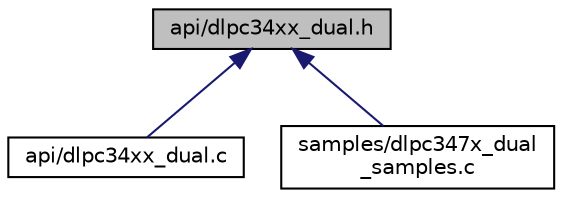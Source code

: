 digraph "api/dlpc34xx_dual.h"
{
 // INTERACTIVE_SVG=YES
  edge [fontname="Helvetica",fontsize="10",labelfontname="Helvetica",labelfontsize="10"];
  node [fontname="Helvetica",fontsize="10",shape=record];
  Node1 [label="api/dlpc34xx_dual.h",height=0.2,width=0.4,color="black", fillcolor="grey75", style="filled", fontcolor="black"];
  Node1 -> Node2 [dir="back",color="midnightblue",fontsize="10",style="solid",fontname="Helvetica"];
  Node2 [label="api/dlpc34xx_dual.c",height=0.2,width=0.4,color="black", fillcolor="white", style="filled",URL="$dlpc34xx__dual_8c.html",tooltip="DLPC347x Dual Commands. "];
  Node1 -> Node3 [dir="back",color="midnightblue",fontsize="10",style="solid",fontname="Helvetica"];
  Node3 [label="samples/dlpc347x_dual\l_samples.c",height=0.2,width=0.4,color="black", fillcolor="white", style="filled",URL="$dlpc347x__dual__samples_8c.html",tooltip="Sample code for generating internal pattern data and communicating with the DLPC4710-LC EVMs..."];
}
